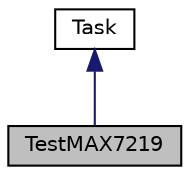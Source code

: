 digraph "TestMAX7219"
{
  edge [fontname="Helvetica",fontsize="10",labelfontname="Helvetica",labelfontsize="10"];
  node [fontname="Helvetica",fontsize="10",shape=record];
  Node0 [label="TestMAX7219",height=0.2,width=0.4,color="black", fillcolor="grey75", style="filled", fontcolor="black"];
  Node1 -> Node0 [dir="back",color="midnightblue",fontsize="10",style="solid",fontname="Helvetica"];
  Node1 [label="Task",height=0.2,width=0.4,color="black", fillcolor="white", style="filled",URL="$class_task.html",tooltip="Encapsulate a runnable task. "];
}
